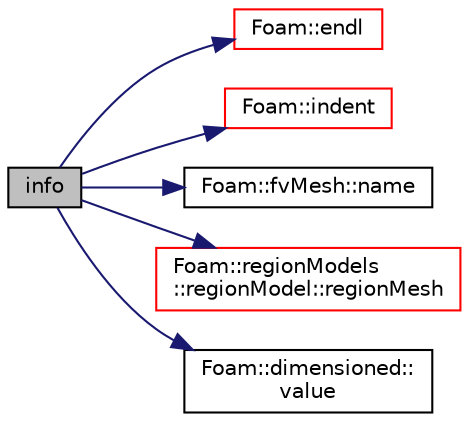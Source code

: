 digraph "info"
{
  bgcolor="transparent";
  edge [fontname="Helvetica",fontsize="10",labelfontname="Helvetica",labelfontsize="10"];
  node [fontname="Helvetica",fontsize="10",shape=record];
  rankdir="LR";
  Node1996 [label="info",height=0.2,width=0.4,color="black", fillcolor="grey75", style="filled", fontcolor="black"];
  Node1996 -> Node1997 [color="midnightblue",fontsize="10",style="solid",fontname="Helvetica"];
  Node1997 [label="Foam::endl",height=0.2,width=0.4,color="red",URL="$a21851.html#a2db8fe02a0d3909e9351bb4275b23ce4",tooltip="Add newline and flush stream. "];
  Node1996 -> Node1999 [color="midnightblue",fontsize="10",style="solid",fontname="Helvetica"];
  Node1999 [label="Foam::indent",height=0.2,width=0.4,color="red",URL="$a21851.html#ae297c57ea5b952a8bc9e4f30f7ea8701",tooltip="Indent stream. "];
  Node1996 -> Node2001 [color="midnightblue",fontsize="10",style="solid",fontname="Helvetica"];
  Node2001 [label="Foam::fvMesh::name",height=0.2,width=0.4,color="black",URL="$a23593.html#acc80e00a8ac919288fb55bd14cc88bf6",tooltip="Return reference to name. "];
  Node1996 -> Node2002 [color="midnightblue",fontsize="10",style="solid",fontname="Helvetica"];
  Node2002 [label="Foam::regionModels\l::regionModel::regionMesh",height=0.2,width=0.4,color="red",URL="$a30073.html#a89a37969c20983ee143c612486ce5313",tooltip="Return the region mesh database. "];
  Node1996 -> Node2026 [color="midnightblue",fontsize="10",style="solid",fontname="Helvetica"];
  Node2026 [label="Foam::dimensioned::\lvalue",height=0.2,width=0.4,color="black",URL="$a27473.html#a7948200a26c85fc3a83ffa510a91d668",tooltip="Return const reference to value. "];
}
